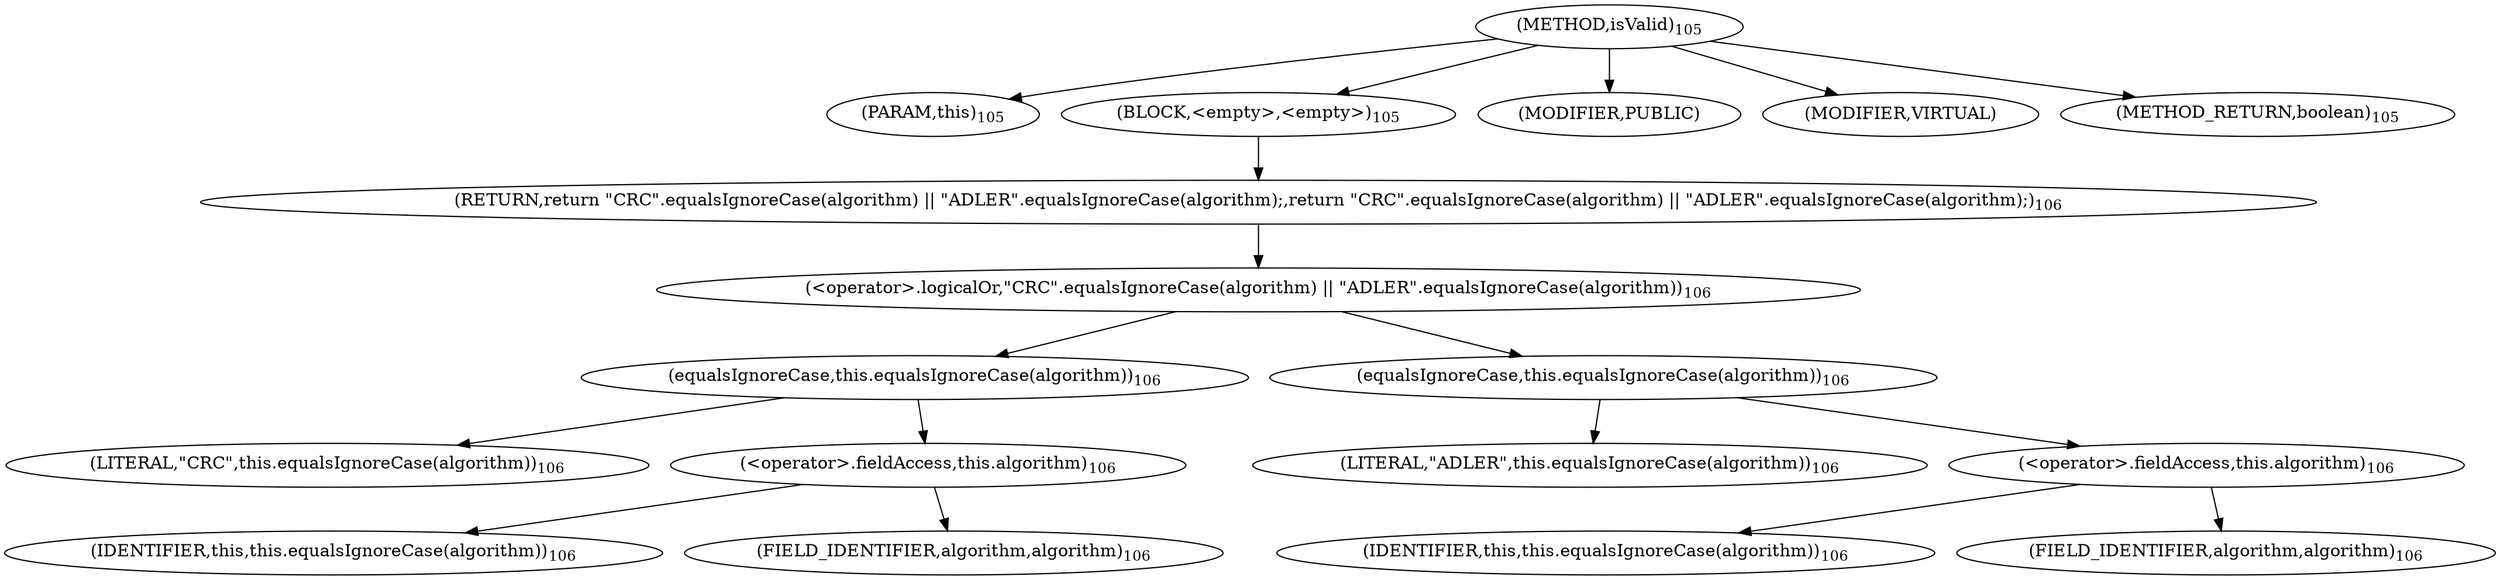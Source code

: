 digraph "isValid" {  
"116" [label = <(METHOD,isValid)<SUB>105</SUB>> ]
"117" [label = <(PARAM,this)<SUB>105</SUB>> ]
"118" [label = <(BLOCK,&lt;empty&gt;,&lt;empty&gt;)<SUB>105</SUB>> ]
"119" [label = <(RETURN,return &quot;CRC&quot;.equalsIgnoreCase(algorithm) || &quot;ADLER&quot;.equalsIgnoreCase(algorithm);,return &quot;CRC&quot;.equalsIgnoreCase(algorithm) || &quot;ADLER&quot;.equalsIgnoreCase(algorithm);)<SUB>106</SUB>> ]
"120" [label = <(&lt;operator&gt;.logicalOr,&quot;CRC&quot;.equalsIgnoreCase(algorithm) || &quot;ADLER&quot;.equalsIgnoreCase(algorithm))<SUB>106</SUB>> ]
"121" [label = <(equalsIgnoreCase,this.equalsIgnoreCase(algorithm))<SUB>106</SUB>> ]
"122" [label = <(LITERAL,&quot;CRC&quot;,this.equalsIgnoreCase(algorithm))<SUB>106</SUB>> ]
"123" [label = <(&lt;operator&gt;.fieldAccess,this.algorithm)<SUB>106</SUB>> ]
"124" [label = <(IDENTIFIER,this,this.equalsIgnoreCase(algorithm))<SUB>106</SUB>> ]
"125" [label = <(FIELD_IDENTIFIER,algorithm,algorithm)<SUB>106</SUB>> ]
"126" [label = <(equalsIgnoreCase,this.equalsIgnoreCase(algorithm))<SUB>106</SUB>> ]
"127" [label = <(LITERAL,&quot;ADLER&quot;,this.equalsIgnoreCase(algorithm))<SUB>106</SUB>> ]
"128" [label = <(&lt;operator&gt;.fieldAccess,this.algorithm)<SUB>106</SUB>> ]
"129" [label = <(IDENTIFIER,this,this.equalsIgnoreCase(algorithm))<SUB>106</SUB>> ]
"130" [label = <(FIELD_IDENTIFIER,algorithm,algorithm)<SUB>106</SUB>> ]
"131" [label = <(MODIFIER,PUBLIC)> ]
"132" [label = <(MODIFIER,VIRTUAL)> ]
"133" [label = <(METHOD_RETURN,boolean)<SUB>105</SUB>> ]
  "116" -> "117" 
  "116" -> "118" 
  "116" -> "131" 
  "116" -> "132" 
  "116" -> "133" 
  "118" -> "119" 
  "119" -> "120" 
  "120" -> "121" 
  "120" -> "126" 
  "121" -> "122" 
  "121" -> "123" 
  "123" -> "124" 
  "123" -> "125" 
  "126" -> "127" 
  "126" -> "128" 
  "128" -> "129" 
  "128" -> "130" 
}
